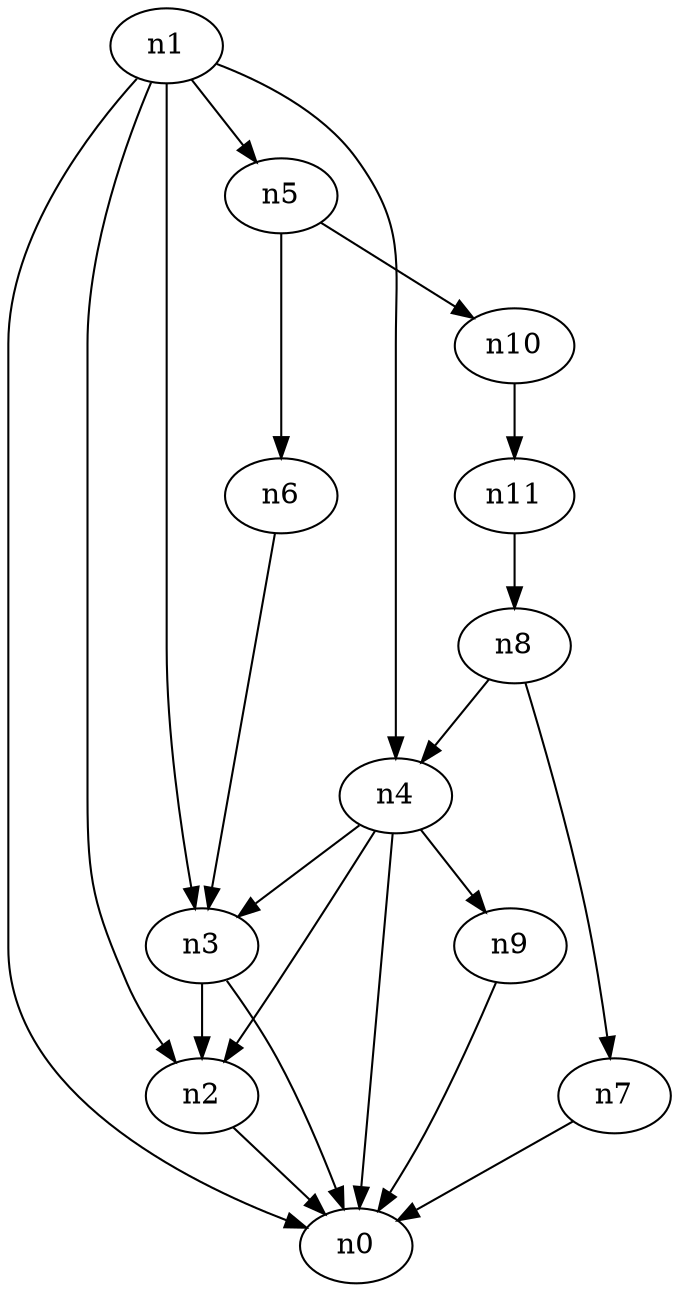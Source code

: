 digraph G {
	n1 -> n0	 [_graphml_id=e0];
	n1 -> n2	 [_graphml_id=e1];
	n1 -> n3	 [_graphml_id=e6];
	n1 -> n4	 [_graphml_id=e9];
	n1 -> n5	 [_graphml_id=e10];
	n2 -> n0	 [_graphml_id=e5];
	n3 -> n0	 [_graphml_id=e8];
	n3 -> n2	 [_graphml_id=e2];
	n4 -> n0	 [_graphml_id=e4];
	n4 -> n2	 [_graphml_id=e7];
	n4 -> n3	 [_graphml_id=e3];
	n4 -> n9	 [_graphml_id=e16];
	n5 -> n6	 [_graphml_id=e11];
	n5 -> n10	 [_graphml_id=e18];
	n6 -> n3	 [_graphml_id=e12];
	n7 -> n0	 [_graphml_id=e13];
	n8 -> n4	 [_graphml_id=e15];
	n8 -> n7	 [_graphml_id=e14];
	n9 -> n0	 [_graphml_id=e17];
	n10 -> n11	 [_graphml_id=e19];
	n11 -> n8	 [_graphml_id=e20];
}
